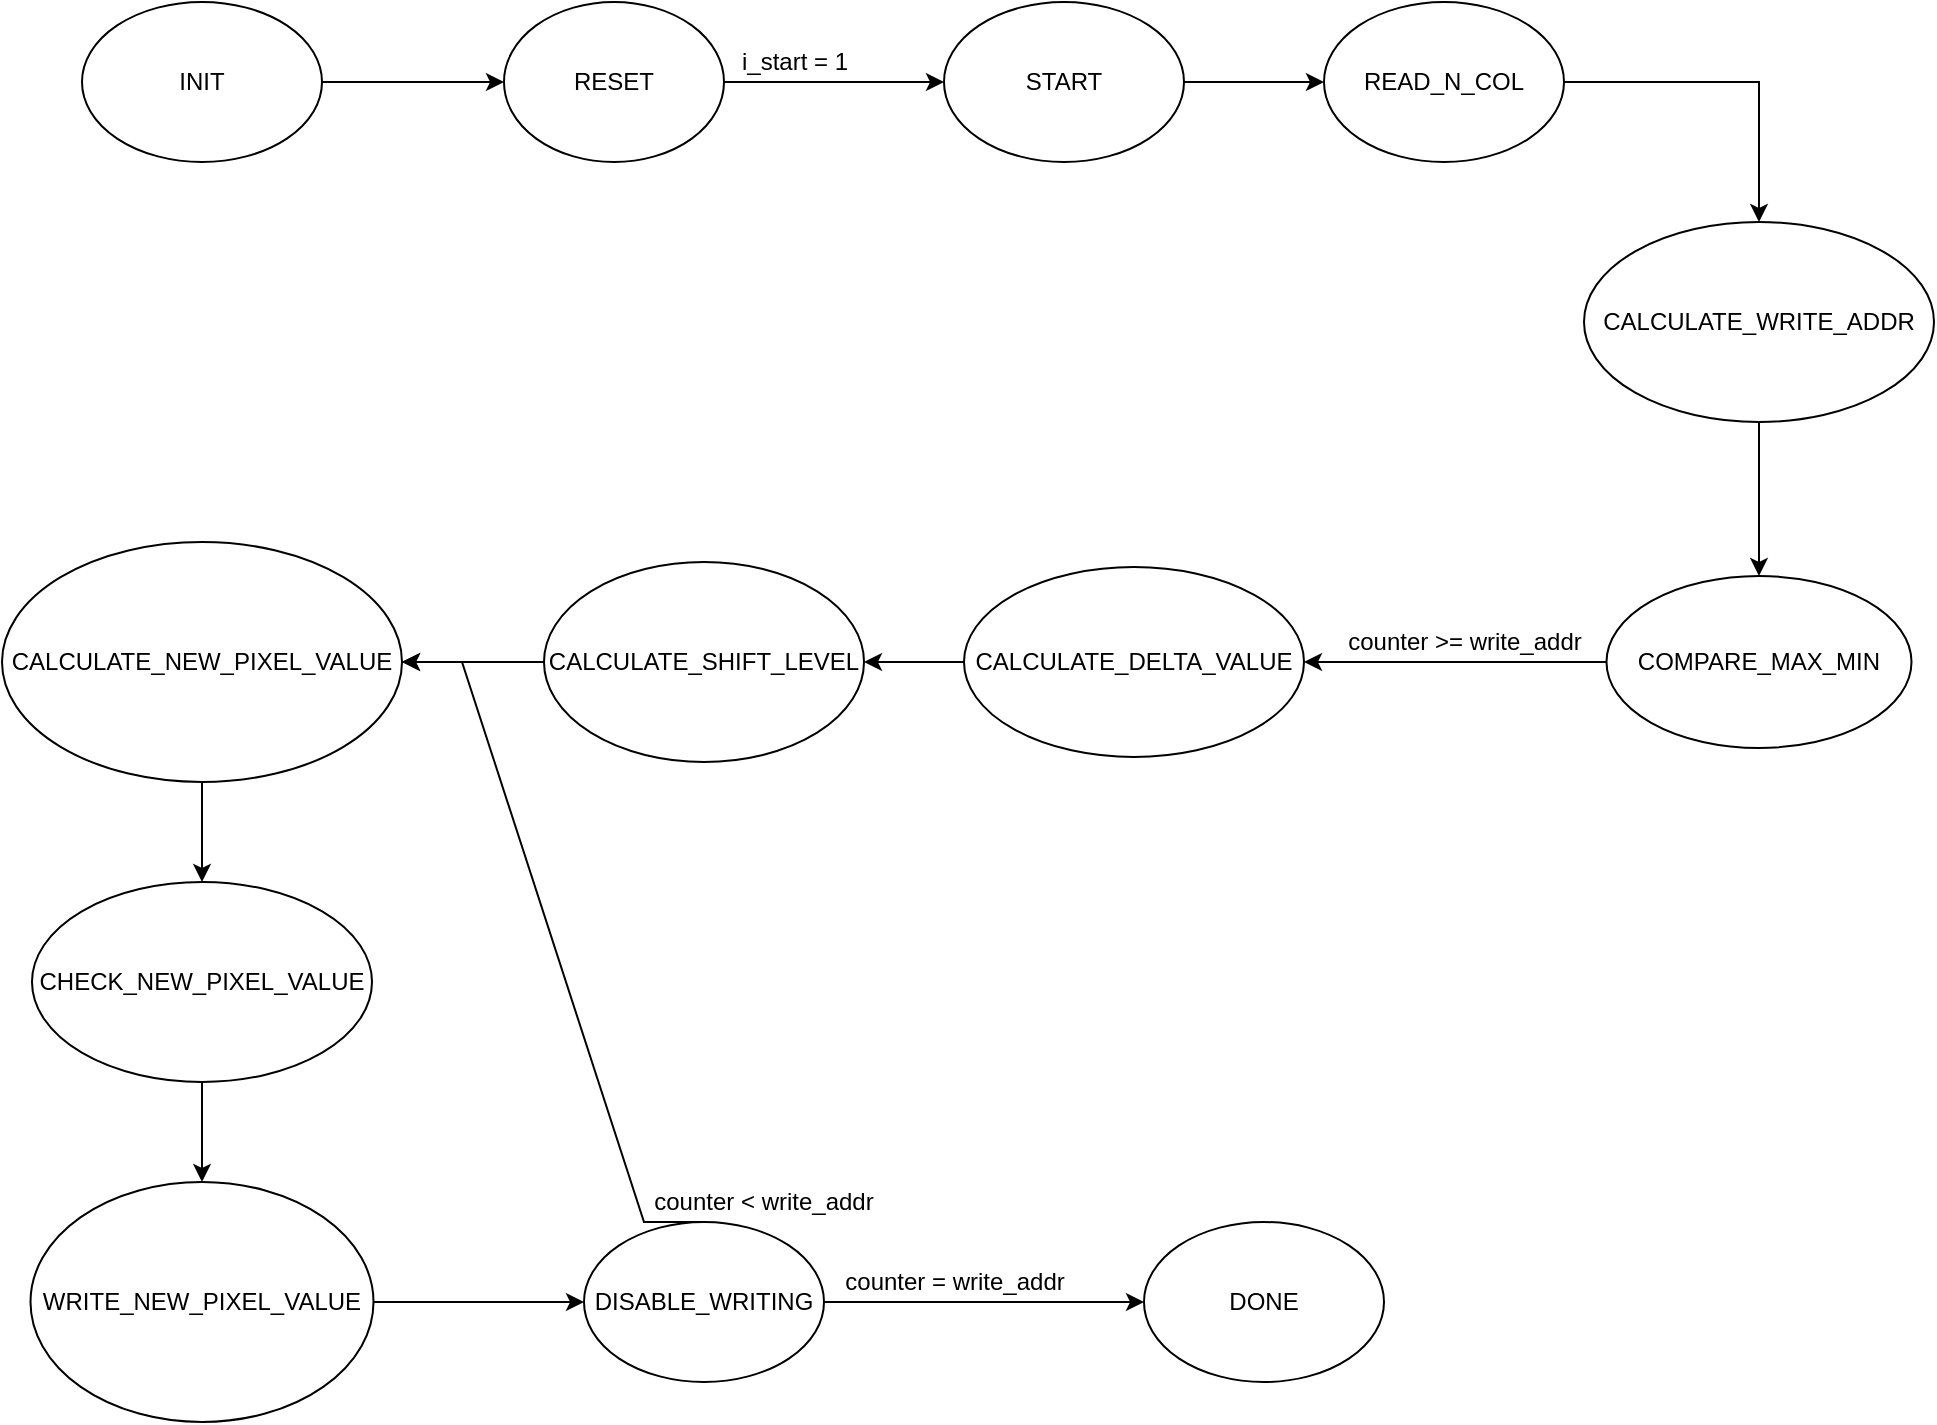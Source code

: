 <mxfile version="14.5.3" type="device"><diagram name="Page-1" id="58cdce13-f638-feb5-8d6f-7d28b1aa9fa0"><mxGraphModel dx="2130" dy="893" grid="1" gridSize="10" guides="1" tooltips="1" connect="1" arrows="1" fold="1" page="1" pageScale="1" pageWidth="1100" pageHeight="850" background="#ffffff" math="0" shadow="0"><root><mxCell id="0"/><mxCell id="1" parent="0"/><mxCell id="YUHaI7SYfEG0c8330EFQ-5" style="edgeStyle=orthogonalEdgeStyle;rounded=0;orthogonalLoop=1;jettySize=auto;html=1;entryX=0;entryY=0.5;entryDx=0;entryDy=0;" parent="1" source="YUHaI7SYfEG0c8330EFQ-1" target="YUHaI7SYfEG0c8330EFQ-4" edge="1"><mxGeometry relative="1" as="geometry"/></mxCell><mxCell id="YUHaI7SYfEG0c8330EFQ-1" value="INIT" style="ellipse;whiteSpace=wrap;html=1;" parent="1" vertex="1"><mxGeometry x="129" y="130" width="120" height="80" as="geometry"/></mxCell><mxCell id="YUHaI7SYfEG0c8330EFQ-7" style="edgeStyle=orthogonalEdgeStyle;rounded=0;orthogonalLoop=1;jettySize=auto;html=1;" parent="1" source="YUHaI7SYfEG0c8330EFQ-4" target="YUHaI7SYfEG0c8330EFQ-6" edge="1"><mxGeometry relative="1" as="geometry"/></mxCell><mxCell id="YUHaI7SYfEG0c8330EFQ-4" value="RESET" style="ellipse;whiteSpace=wrap;html=1;" parent="1" vertex="1"><mxGeometry x="340" y="130" width="110" height="80" as="geometry"/></mxCell><mxCell id="YUHaI7SYfEG0c8330EFQ-9" style="edgeStyle=orthogonalEdgeStyle;rounded=0;orthogonalLoop=1;jettySize=auto;html=1;entryX=0;entryY=0.5;entryDx=0;entryDy=0;" parent="1" source="YUHaI7SYfEG0c8330EFQ-6" target="YUHaI7SYfEG0c8330EFQ-8" edge="1"><mxGeometry relative="1" as="geometry"/></mxCell><mxCell id="YUHaI7SYfEG0c8330EFQ-6" value="START" style="ellipse;whiteSpace=wrap;html=1;" parent="1" vertex="1"><mxGeometry x="560" y="130" width="120" height="80" as="geometry"/></mxCell><mxCell id="BzhQSUg6baJlPlVD8LxH-4" style="edgeStyle=orthogonalEdgeStyle;rounded=0;orthogonalLoop=1;jettySize=auto;html=1;exitX=1;exitY=0.5;exitDx=0;exitDy=0;entryX=0.5;entryY=0;entryDx=0;entryDy=0;" edge="1" parent="1" source="YUHaI7SYfEG0c8330EFQ-8" target="YUHaI7SYfEG0c8330EFQ-10"><mxGeometry relative="1" as="geometry"/></mxCell><mxCell id="YUHaI7SYfEG0c8330EFQ-8" value="READ_N_COL" style="ellipse;whiteSpace=wrap;html=1;" parent="1" vertex="1"><mxGeometry x="750" y="130" width="120" height="80" as="geometry"/></mxCell><mxCell id="BzhQSUg6baJlPlVD8LxH-6" style="edgeStyle=orthogonalEdgeStyle;rounded=0;orthogonalLoop=1;jettySize=auto;html=1;exitX=0.5;exitY=1;exitDx=0;exitDy=0;" edge="1" parent="1" source="YUHaI7SYfEG0c8330EFQ-10" target="BzhQSUg6baJlPlVD8LxH-1"><mxGeometry relative="1" as="geometry"/></mxCell><mxCell id="YUHaI7SYfEG0c8330EFQ-10" value="CALCULATE_WRITE_ADDR" style="ellipse;whiteSpace=wrap;html=1;" parent="1" vertex="1"><mxGeometry x="880" y="240" width="175" height="100" as="geometry"/></mxCell><mxCell id="YUHaI7SYfEG0c8330EFQ-18" style="edgeStyle=orthogonalEdgeStyle;rounded=0;orthogonalLoop=1;jettySize=auto;html=1;entryX=1;entryY=0.5;entryDx=0;entryDy=0;" parent="1" source="YUHaI7SYfEG0c8330EFQ-14" target="YUHaI7SYfEG0c8330EFQ-17" edge="1"><mxGeometry relative="1" as="geometry"/></mxCell><mxCell id="YUHaI7SYfEG0c8330EFQ-14" value="CALCULATE_SHIFT_LEVEL&lt;br&gt;" style="ellipse;whiteSpace=wrap;html=1;" parent="1" vertex="1"><mxGeometry x="360" y="410" width="160" height="100" as="geometry"/></mxCell><mxCell id="BzhQSUg6baJlPlVD8LxH-12" style="edgeStyle=orthogonalEdgeStyle;rounded=0;orthogonalLoop=1;jettySize=auto;html=1;exitX=0.5;exitY=1;exitDx=0;exitDy=0;entryX=0.5;entryY=0;entryDx=0;entryDy=0;" edge="1" parent="1" source="YUHaI7SYfEG0c8330EFQ-17" target="BzhQSUg6baJlPlVD8LxH-11"><mxGeometry relative="1" as="geometry"/></mxCell><mxCell id="YUHaI7SYfEG0c8330EFQ-17" value="CALCULATE_NEW_PIXEL_VALUE" style="ellipse;whiteSpace=wrap;html=1;" parent="1" vertex="1"><mxGeometry x="89" y="400" width="200" height="120" as="geometry"/></mxCell><mxCell id="YUHaI7SYfEG0c8330EFQ-30" style="edgeStyle=orthogonalEdgeStyle;rounded=0;orthogonalLoop=1;jettySize=auto;html=1;entryX=0;entryY=0.5;entryDx=0;entryDy=0;" parent="1" source="YUHaI7SYfEG0c8330EFQ-19" target="YUHaI7SYfEG0c8330EFQ-29" edge="1"><mxGeometry relative="1" as="geometry"/></mxCell><mxCell id="YUHaI7SYfEG0c8330EFQ-19" value="WRITE_NEW_PIXEL_VALUE" style="ellipse;whiteSpace=wrap;html=1;" parent="1" vertex="1"><mxGeometry x="103.25" y="720" width="171.5" height="120" as="geometry"/></mxCell><mxCell id="BzhQSUg6baJlPlVD8LxH-15" style="edgeStyle=entityRelationEdgeStyle;rounded=0;orthogonalLoop=1;jettySize=auto;html=1;exitX=0.5;exitY=0;exitDx=0;exitDy=0;" edge="1" parent="1" source="YUHaI7SYfEG0c8330EFQ-29" target="YUHaI7SYfEG0c8330EFQ-17"><mxGeometry relative="1" as="geometry"/></mxCell><mxCell id="BzhQSUg6baJlPlVD8LxH-19" style="edgeStyle=orthogonalEdgeStyle;curved=1;rounded=0;orthogonalLoop=1;jettySize=auto;html=1;exitX=1;exitY=0.5;exitDx=0;exitDy=0;entryX=0;entryY=0.5;entryDx=0;entryDy=0;" edge="1" parent="1" source="YUHaI7SYfEG0c8330EFQ-29" target="BzhQSUg6baJlPlVD8LxH-18"><mxGeometry relative="1" as="geometry"/></mxCell><mxCell id="YUHaI7SYfEG0c8330EFQ-29" value="DISABLE_WRITING" style="ellipse;whiteSpace=wrap;html=1;" parent="1" vertex="1"><mxGeometry x="380" y="740" width="120" height="80" as="geometry"/></mxCell><mxCell id="BzhQSUg6baJlPlVD8LxH-7" style="edgeStyle=orthogonalEdgeStyle;rounded=0;orthogonalLoop=1;jettySize=auto;html=1;exitX=0;exitY=0.5;exitDx=0;exitDy=0;entryX=1;entryY=0.5;entryDx=0;entryDy=0;" edge="1" parent="1" source="BzhQSUg6baJlPlVD8LxH-1" target="BzhQSUg6baJlPlVD8LxH-2"><mxGeometry relative="1" as="geometry"/></mxCell><mxCell id="BzhQSUg6baJlPlVD8LxH-1" value="COMPARE_MAX_MIN" style="ellipse;whiteSpace=wrap;html=1;" vertex="1" parent="1"><mxGeometry x="891.25" y="417" width="152.5" height="86" as="geometry"/></mxCell><mxCell id="BzhQSUg6baJlPlVD8LxH-10" style="edgeStyle=orthogonalEdgeStyle;rounded=0;orthogonalLoop=1;jettySize=auto;html=1;exitX=0;exitY=0.5;exitDx=0;exitDy=0;entryX=1;entryY=0.5;entryDx=0;entryDy=0;" edge="1" parent="1" source="BzhQSUg6baJlPlVD8LxH-2" target="YUHaI7SYfEG0c8330EFQ-14"><mxGeometry relative="1" as="geometry"/></mxCell><mxCell id="BzhQSUg6baJlPlVD8LxH-2" value="CALCULATE_DELTA_VALUE" style="ellipse;whiteSpace=wrap;html=1;" vertex="1" parent="1"><mxGeometry x="570" y="412.5" width="170" height="95" as="geometry"/></mxCell><mxCell id="BzhQSUg6baJlPlVD8LxH-8" value="counter &amp;gt;= write_addr" style="text;html=1;align=center;verticalAlign=middle;resizable=0;points=[];autosize=1;" vertex="1" parent="1"><mxGeometry x="755" y="440" width="130" height="20" as="geometry"/></mxCell><mxCell id="BzhQSUg6baJlPlVD8LxH-9" value="i_start = 1" style="text;html=1;align=center;verticalAlign=middle;resizable=0;points=[];autosize=1;" vertex="1" parent="1"><mxGeometry x="450" y="150" width="70" height="20" as="geometry"/></mxCell><mxCell id="BzhQSUg6baJlPlVD8LxH-13" style="edgeStyle=orthogonalEdgeStyle;rounded=0;orthogonalLoop=1;jettySize=auto;html=1;exitX=0.5;exitY=1;exitDx=0;exitDy=0;entryX=0.5;entryY=0;entryDx=0;entryDy=0;" edge="1" parent="1" source="BzhQSUg6baJlPlVD8LxH-11" target="YUHaI7SYfEG0c8330EFQ-19"><mxGeometry relative="1" as="geometry"/></mxCell><mxCell id="BzhQSUg6baJlPlVD8LxH-11" value="CHECK_NEW_PIXEL_VALUE" style="ellipse;whiteSpace=wrap;html=1;" vertex="1" parent="1"><mxGeometry x="104" y="570" width="170" height="100" as="geometry"/></mxCell><mxCell id="BzhQSUg6baJlPlVD8LxH-16" value="counter &amp;lt; write_addr" style="text;html=1;strokeColor=none;fillColor=none;align=center;verticalAlign=middle;whiteSpace=wrap;rounded=0;" vertex="1" parent="1"><mxGeometry x="410" y="720" width="120" height="20" as="geometry"/></mxCell><mxCell id="BzhQSUg6baJlPlVD8LxH-18" value="DONE" style="ellipse;whiteSpace=wrap;html=1;" vertex="1" parent="1"><mxGeometry x="660" y="740" width="120" height="80" as="geometry"/></mxCell><mxCell id="BzhQSUg6baJlPlVD8LxH-20" value="counter = write_addr" style="text;html=1;align=center;verticalAlign=middle;resizable=0;points=[];autosize=1;" vertex="1" parent="1"><mxGeometry x="500" y="760" width="130" height="20" as="geometry"/></mxCell></root></mxGraphModel></diagram></mxfile>